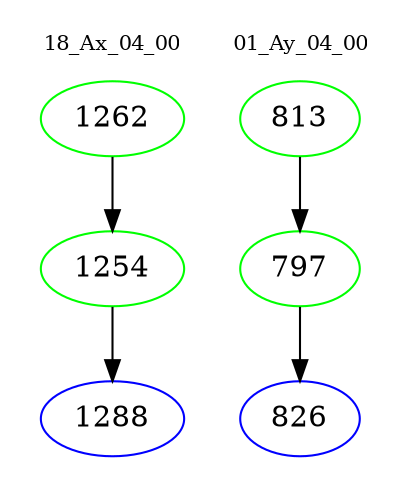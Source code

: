 digraph{
subgraph cluster_0 {
color = white
label = "18_Ax_04_00";
fontsize=10;
T0_1262 [label="1262", color="green"]
T0_1262 -> T0_1254 [color="black"]
T0_1254 [label="1254", color="green"]
T0_1254 -> T0_1288 [color="black"]
T0_1288 [label="1288", color="blue"]
}
subgraph cluster_1 {
color = white
label = "01_Ay_04_00";
fontsize=10;
T1_813 [label="813", color="green"]
T1_813 -> T1_797 [color="black"]
T1_797 [label="797", color="green"]
T1_797 -> T1_826 [color="black"]
T1_826 [label="826", color="blue"]
}
}
